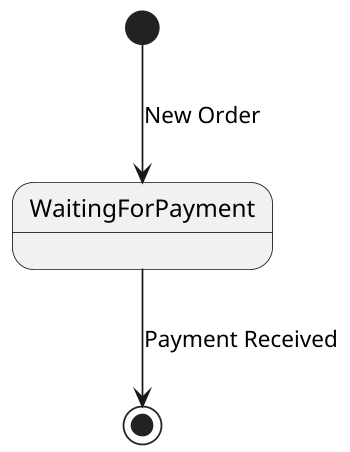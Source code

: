 @startuml
'https://plantuml.com/state-diagram

scale 350 width
[*] --> WaitingForPayment : New Order

WaitingForPayment --> [*] : Payment Received

@enduml